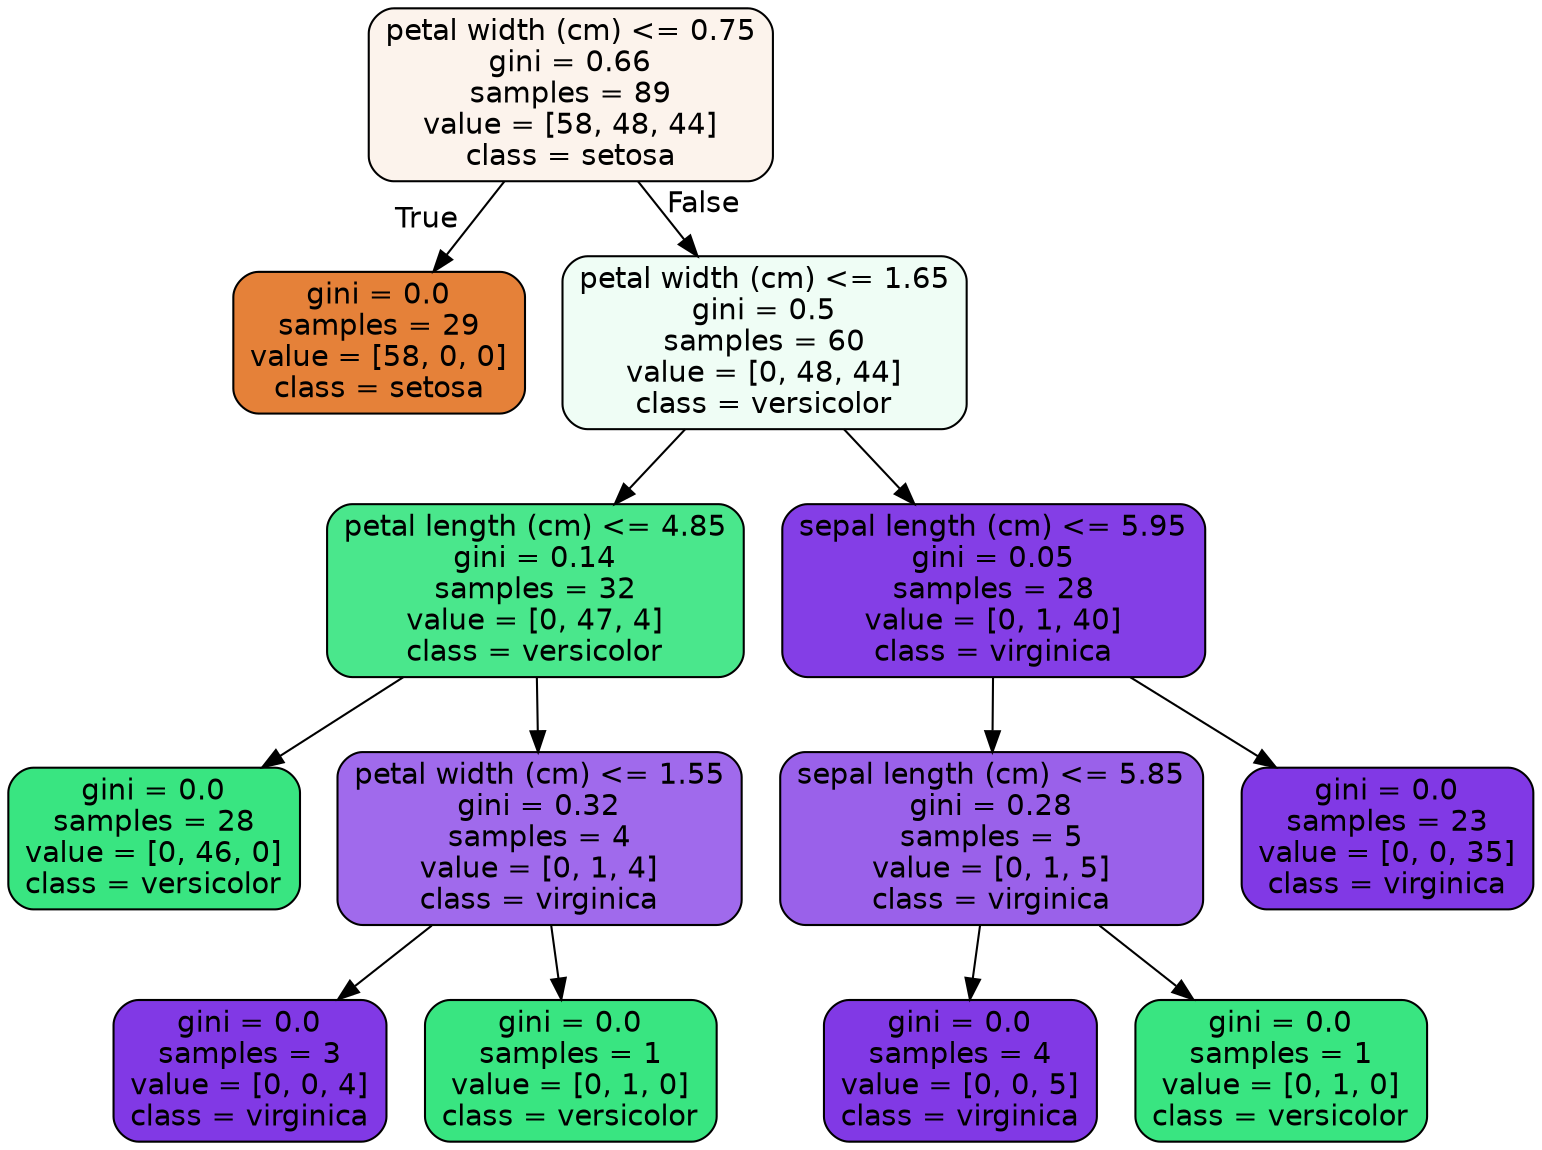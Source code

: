 digraph Tree {
node [shape=box, style="filled, rounded", color="black", fontname=helvetica] ;
edge [fontname=helvetica] ;
0 [label="petal width (cm) <= 0.75\ngini = 0.66\nsamples = 89\nvalue = [58, 48, 44]\nclass = setosa", fillcolor="#fcf3ec"] ;
1 [label="gini = 0.0\nsamples = 29\nvalue = [58, 0, 0]\nclass = setosa", fillcolor="#e58139"] ;
0 -> 1 [labeldistance=2.5, labelangle=45, headlabel="True"] ;
2 [label="petal width (cm) <= 1.65\ngini = 0.5\nsamples = 60\nvalue = [0, 48, 44]\nclass = versicolor", fillcolor="#effdf5"] ;
0 -> 2 [labeldistance=2.5, labelangle=-45, headlabel="False"] ;
3 [label="petal length (cm) <= 4.85\ngini = 0.14\nsamples = 32\nvalue = [0, 47, 4]\nclass = versicolor", fillcolor="#4ae78c"] ;
2 -> 3 ;
4 [label="gini = 0.0\nsamples = 28\nvalue = [0, 46, 0]\nclass = versicolor", fillcolor="#39e581"] ;
3 -> 4 ;
5 [label="petal width (cm) <= 1.55\ngini = 0.32\nsamples = 4\nvalue = [0, 1, 4]\nclass = virginica", fillcolor="#a06aec"] ;
3 -> 5 ;
6 [label="gini = 0.0\nsamples = 3\nvalue = [0, 0, 4]\nclass = virginica", fillcolor="#8139e5"] ;
5 -> 6 ;
7 [label="gini = 0.0\nsamples = 1\nvalue = [0, 1, 0]\nclass = versicolor", fillcolor="#39e581"] ;
5 -> 7 ;
8 [label="sepal length (cm) <= 5.95\ngini = 0.05\nsamples = 28\nvalue = [0, 1, 40]\nclass = virginica", fillcolor="#843ee6"] ;
2 -> 8 ;
9 [label="sepal length (cm) <= 5.85\ngini = 0.28\nsamples = 5\nvalue = [0, 1, 5]\nclass = virginica", fillcolor="#9a61ea"] ;
8 -> 9 ;
10 [label="gini = 0.0\nsamples = 4\nvalue = [0, 0, 5]\nclass = virginica", fillcolor="#8139e5"] ;
9 -> 10 ;
11 [label="gini = 0.0\nsamples = 1\nvalue = [0, 1, 0]\nclass = versicolor", fillcolor="#39e581"] ;
9 -> 11 ;
12 [label="gini = 0.0\nsamples = 23\nvalue = [0, 0, 35]\nclass = virginica", fillcolor="#8139e5"] ;
8 -> 12 ;
}